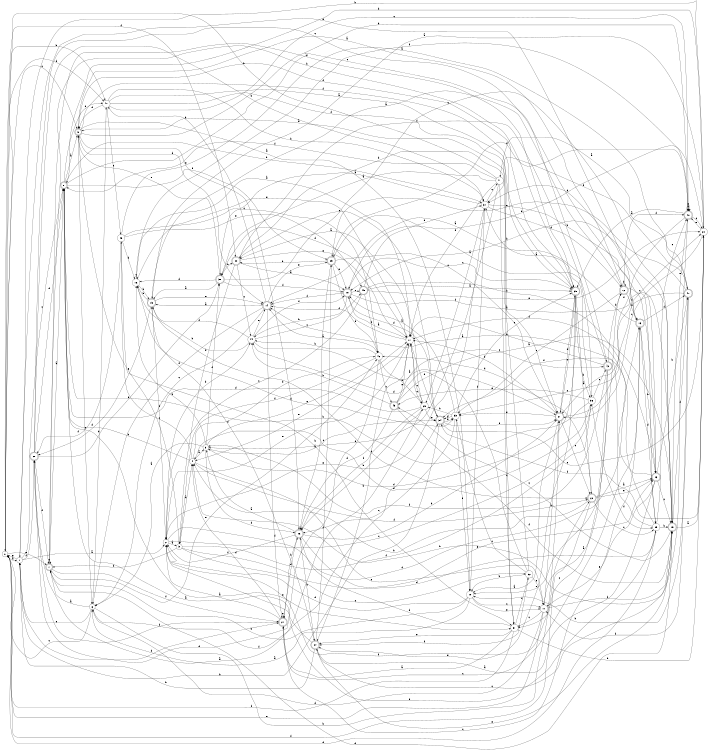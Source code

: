 digraph n40_8 {
__start0 [label="" shape="none"];

rankdir=LR;
size="8,5";

s0 [style="filled", color="black", fillcolor="white" shape="circle", label="0"];
s1 [style="filled", color="black", fillcolor="white" shape="circle", label="1"];
s2 [style="filled", color="black", fillcolor="white" shape="circle", label="2"];
s3 [style="filled", color="black", fillcolor="white" shape="circle", label="3"];
s4 [style="filled", color="black", fillcolor="white" shape="circle", label="4"];
s5 [style="filled", color="black", fillcolor="white" shape="circle", label="5"];
s6 [style="filled", color="black", fillcolor="white" shape="circle", label="6"];
s7 [style="rounded,filled", color="black", fillcolor="white" shape="doublecircle", label="7"];
s8 [style="rounded,filled", color="black", fillcolor="white" shape="doublecircle", label="8"];
s9 [style="rounded,filled", color="black", fillcolor="white" shape="doublecircle", label="9"];
s10 [style="filled", color="black", fillcolor="white" shape="circle", label="10"];
s11 [style="filled", color="black", fillcolor="white" shape="circle", label="11"];
s12 [style="rounded,filled", color="black", fillcolor="white" shape="doublecircle", label="12"];
s13 [style="rounded,filled", color="black", fillcolor="white" shape="doublecircle", label="13"];
s14 [style="rounded,filled", color="black", fillcolor="white" shape="doublecircle", label="14"];
s15 [style="rounded,filled", color="black", fillcolor="white" shape="doublecircle", label="15"];
s16 [style="filled", color="black", fillcolor="white" shape="circle", label="16"];
s17 [style="filled", color="black", fillcolor="white" shape="circle", label="17"];
s18 [style="rounded,filled", color="black", fillcolor="white" shape="doublecircle", label="18"];
s19 [style="rounded,filled", color="black", fillcolor="white" shape="doublecircle", label="19"];
s20 [style="filled", color="black", fillcolor="white" shape="circle", label="20"];
s21 [style="rounded,filled", color="black", fillcolor="white" shape="doublecircle", label="21"];
s22 [style="rounded,filled", color="black", fillcolor="white" shape="doublecircle", label="22"];
s23 [style="rounded,filled", color="black", fillcolor="white" shape="doublecircle", label="23"];
s24 [style="rounded,filled", color="black", fillcolor="white" shape="doublecircle", label="24"];
s25 [style="rounded,filled", color="black", fillcolor="white" shape="doublecircle", label="25"];
s26 [style="rounded,filled", color="black", fillcolor="white" shape="doublecircle", label="26"];
s27 [style="rounded,filled", color="black", fillcolor="white" shape="doublecircle", label="27"];
s28 [style="rounded,filled", color="black", fillcolor="white" shape="doublecircle", label="28"];
s29 [style="filled", color="black", fillcolor="white" shape="circle", label="29"];
s30 [style="rounded,filled", color="black", fillcolor="white" shape="doublecircle", label="30"];
s31 [style="filled", color="black", fillcolor="white" shape="circle", label="31"];
s32 [style="filled", color="black", fillcolor="white" shape="circle", label="32"];
s33 [style="filled", color="black", fillcolor="white" shape="circle", label="33"];
s34 [style="rounded,filled", color="black", fillcolor="white" shape="doublecircle", label="34"];
s35 [style="rounded,filled", color="black", fillcolor="white" shape="doublecircle", label="35"];
s36 [style="filled", color="black", fillcolor="white" shape="circle", label="36"];
s37 [style="filled", color="black", fillcolor="white" shape="circle", label="37"];
s38 [style="rounded,filled", color="black", fillcolor="white" shape="doublecircle", label="38"];
s39 [style="filled", color="black", fillcolor="white" shape="circle", label="39"];
s40 [style="rounded,filled", color="black", fillcolor="white" shape="doublecircle", label="40"];
s41 [style="filled", color="black", fillcolor="white" shape="circle", label="41"];
s42 [style="rounded,filled", color="black", fillcolor="white" shape="doublecircle", label="42"];
s43 [style="rounded,filled", color="black", fillcolor="white" shape="doublecircle", label="43"];
s44 [style="filled", color="black", fillcolor="white" shape="circle", label="44"];
s45 [style="rounded,filled", color="black", fillcolor="white" shape="doublecircle", label="45"];
s46 [style="filled", color="black", fillcolor="white" shape="circle", label="46"];
s47 [style="rounded,filled", color="black", fillcolor="white" shape="doublecircle", label="47"];
s48 [style="filled", color="black", fillcolor="white" shape="circle", label="48"];
s49 [style="filled", color="black", fillcolor="white" shape="circle", label="49"];
s0 -> s1 [label="a"];
s0 -> s48 [label="b"];
s0 -> s9 [label="c"];
s0 -> s48 [label="d"];
s0 -> s7 [label="e"];
s0 -> s30 [label="f"];
s1 -> s2 [label="a"];
s1 -> s20 [label="b"];
s1 -> s8 [label="c"];
s1 -> s27 [label="d"];
s1 -> s0 [label="e"];
s1 -> s28 [label="f"];
s2 -> s3 [label="a"];
s2 -> s44 [label="b"];
s2 -> s36 [label="c"];
s2 -> s13 [label="d"];
s2 -> s17 [label="e"];
s2 -> s22 [label="f"];
s3 -> s4 [label="a"];
s3 -> s7 [label="b"];
s3 -> s32 [label="c"];
s3 -> s39 [label="d"];
s3 -> s9 [label="e"];
s3 -> s36 [label="f"];
s4 -> s5 [label="a"];
s4 -> s8 [label="b"];
s4 -> s49 [label="c"];
s4 -> s46 [label="d"];
s4 -> s11 [label="e"];
s4 -> s22 [label="f"];
s5 -> s6 [label="a"];
s5 -> s16 [label="b"];
s5 -> s34 [label="c"];
s5 -> s26 [label="d"];
s5 -> s17 [label="e"];
s5 -> s38 [label="f"];
s6 -> s7 [label="a"];
s6 -> s21 [label="b"];
s6 -> s0 [label="c"];
s6 -> s48 [label="d"];
s6 -> s1 [label="e"];
s6 -> s34 [label="f"];
s7 -> s8 [label="a"];
s7 -> s35 [label="b"];
s7 -> s7 [label="c"];
s7 -> s35 [label="d"];
s7 -> s46 [label="e"];
s7 -> s27 [label="f"];
s8 -> s9 [label="a"];
s8 -> s37 [label="b"];
s8 -> s13 [label="c"];
s8 -> s48 [label="d"];
s8 -> s31 [label="e"];
s8 -> s25 [label="f"];
s9 -> s10 [label="a"];
s9 -> s40 [label="b"];
s9 -> s6 [label="c"];
s9 -> s14 [label="d"];
s9 -> s26 [label="e"];
s9 -> s35 [label="f"];
s10 -> s6 [label="a"];
s10 -> s7 [label="b"];
s10 -> s11 [label="c"];
s10 -> s2 [label="d"];
s10 -> s11 [label="e"];
s10 -> s37 [label="f"];
s11 -> s12 [label="a"];
s11 -> s21 [label="b"];
s11 -> s31 [label="c"];
s11 -> s6 [label="d"];
s11 -> s0 [label="e"];
s11 -> s19 [label="f"];
s12 -> s9 [label="a"];
s12 -> s13 [label="b"];
s12 -> s23 [label="c"];
s12 -> s12 [label="d"];
s12 -> s33 [label="e"];
s12 -> s40 [label="f"];
s13 -> s14 [label="a"];
s13 -> s23 [label="b"];
s13 -> s27 [label="c"];
s13 -> s39 [label="d"];
s13 -> s1 [label="e"];
s13 -> s47 [label="f"];
s14 -> s15 [label="a"];
s14 -> s48 [label="b"];
s14 -> s6 [label="c"];
s14 -> s6 [label="d"];
s14 -> s25 [label="e"];
s14 -> s27 [label="f"];
s15 -> s12 [label="a"];
s15 -> s16 [label="b"];
s15 -> s22 [label="c"];
s15 -> s28 [label="d"];
s15 -> s14 [label="e"];
s15 -> s2 [label="f"];
s16 -> s17 [label="a"];
s16 -> s15 [label="b"];
s16 -> s16 [label="c"];
s16 -> s33 [label="d"];
s16 -> s17 [label="e"];
s16 -> s40 [label="f"];
s17 -> s18 [label="a"];
s17 -> s24 [label="b"];
s17 -> s29 [label="c"];
s17 -> s38 [label="d"];
s17 -> s4 [label="e"];
s17 -> s14 [label="f"];
s18 -> s19 [label="a"];
s18 -> s44 [label="b"];
s18 -> s35 [label="c"];
s18 -> s34 [label="d"];
s18 -> s45 [label="e"];
s18 -> s14 [label="f"];
s19 -> s20 [label="a"];
s19 -> s18 [label="b"];
s19 -> s43 [label="c"];
s19 -> s7 [label="d"];
s19 -> s40 [label="e"];
s19 -> s47 [label="f"];
s20 -> s15 [label="a"];
s20 -> s8 [label="b"];
s20 -> s21 [label="c"];
s20 -> s18 [label="d"];
s20 -> s40 [label="e"];
s20 -> s34 [label="f"];
s21 -> s10 [label="a"];
s21 -> s17 [label="b"];
s21 -> s22 [label="c"];
s21 -> s35 [label="d"];
s21 -> s33 [label="e"];
s21 -> s20 [label="f"];
s22 -> s23 [label="a"];
s22 -> s4 [label="b"];
s22 -> s39 [label="c"];
s22 -> s46 [label="d"];
s22 -> s23 [label="e"];
s22 -> s0 [label="f"];
s23 -> s24 [label="a"];
s23 -> s47 [label="b"];
s23 -> s19 [label="c"];
s23 -> s37 [label="d"];
s23 -> s11 [label="e"];
s23 -> s34 [label="f"];
s24 -> s8 [label="a"];
s24 -> s1 [label="b"];
s24 -> s19 [label="c"];
s24 -> s15 [label="d"];
s24 -> s19 [label="e"];
s24 -> s25 [label="f"];
s25 -> s26 [label="a"];
s25 -> s30 [label="b"];
s25 -> s21 [label="c"];
s25 -> s40 [label="d"];
s25 -> s18 [label="e"];
s25 -> s46 [label="f"];
s26 -> s5 [label="a"];
s26 -> s21 [label="b"];
s26 -> s24 [label="c"];
s26 -> s27 [label="d"];
s26 -> s23 [label="e"];
s26 -> s2 [label="f"];
s27 -> s2 [label="a"];
s27 -> s26 [label="b"];
s27 -> s13 [label="c"];
s27 -> s4 [label="d"];
s27 -> s27 [label="e"];
s27 -> s28 [label="f"];
s28 -> s29 [label="a"];
s28 -> s37 [label="b"];
s28 -> s42 [label="c"];
s28 -> s8 [label="d"];
s28 -> s38 [label="e"];
s28 -> s7 [label="f"];
s29 -> s30 [label="a"];
s29 -> s26 [label="b"];
s29 -> s17 [label="c"];
s29 -> s8 [label="d"];
s29 -> s34 [label="e"];
s29 -> s26 [label="f"];
s30 -> s18 [label="a"];
s30 -> s31 [label="b"];
s30 -> s44 [label="c"];
s30 -> s3 [label="d"];
s30 -> s17 [label="e"];
s30 -> s36 [label="f"];
s31 -> s27 [label="a"];
s31 -> s20 [label="b"];
s31 -> s32 [label="c"];
s31 -> s26 [label="d"];
s31 -> s24 [label="e"];
s31 -> s0 [label="f"];
s32 -> s9 [label="a"];
s32 -> s10 [label="b"];
s32 -> s33 [label="c"];
s32 -> s44 [label="d"];
s32 -> s11 [label="e"];
s32 -> s24 [label="f"];
s33 -> s18 [label="a"];
s33 -> s29 [label="b"];
s33 -> s26 [label="c"];
s33 -> s34 [label="d"];
s33 -> s35 [label="e"];
s33 -> s10 [label="f"];
s34 -> s33 [label="a"];
s34 -> s1 [label="b"];
s34 -> s30 [label="c"];
s34 -> s17 [label="d"];
s34 -> s20 [label="e"];
s34 -> s21 [label="f"];
s35 -> s22 [label="a"];
s35 -> s36 [label="b"];
s35 -> s21 [label="c"];
s35 -> s5 [label="d"];
s35 -> s24 [label="e"];
s35 -> s9 [label="f"];
s36 -> s37 [label="a"];
s36 -> s8 [label="b"];
s36 -> s42 [label="c"];
s36 -> s4 [label="d"];
s36 -> s43 [label="e"];
s36 -> s39 [label="f"];
s37 -> s38 [label="a"];
s37 -> s39 [label="b"];
s37 -> s41 [label="c"];
s37 -> s12 [label="d"];
s37 -> s2 [label="e"];
s37 -> s29 [label="f"];
s38 -> s15 [label="a"];
s38 -> s30 [label="b"];
s38 -> s19 [label="c"];
s38 -> s16 [label="d"];
s38 -> s9 [label="e"];
s38 -> s18 [label="f"];
s39 -> s14 [label="a"];
s39 -> s19 [label="b"];
s39 -> s40 [label="c"];
s39 -> s0 [label="d"];
s39 -> s2 [label="e"];
s39 -> s17 [label="f"];
s40 -> s35 [label="a"];
s40 -> s4 [label="b"];
s40 -> s20 [label="c"];
s40 -> s40 [label="d"];
s40 -> s40 [label="e"];
s40 -> s21 [label="f"];
s41 -> s38 [label="a"];
s41 -> s0 [label="b"];
s41 -> s31 [label="c"];
s41 -> s17 [label="d"];
s41 -> s5 [label="e"];
s41 -> s8 [label="f"];
s42 -> s25 [label="a"];
s42 -> s17 [label="b"];
s42 -> s31 [label="c"];
s42 -> s12 [label="d"];
s42 -> s10 [label="e"];
s42 -> s5 [label="f"];
s43 -> s19 [label="a"];
s43 -> s44 [label="b"];
s43 -> s42 [label="c"];
s43 -> s26 [label="d"];
s43 -> s17 [label="e"];
s43 -> s19 [label="f"];
s44 -> s21 [label="a"];
s44 -> s16 [label="b"];
s44 -> s45 [label="c"];
s44 -> s15 [label="d"];
s44 -> s14 [label="e"];
s44 -> s18 [label="f"];
s45 -> s35 [label="a"];
s45 -> s23 [label="b"];
s45 -> s2 [label="c"];
s45 -> s37 [label="d"];
s45 -> s20 [label="e"];
s45 -> s46 [label="f"];
s46 -> s14 [label="a"];
s46 -> s44 [label="b"];
s46 -> s43 [label="c"];
s46 -> s28 [label="d"];
s46 -> s29 [label="e"];
s46 -> s3 [label="f"];
s47 -> s41 [label="a"];
s47 -> s10 [label="b"];
s47 -> s33 [label="c"];
s47 -> s37 [label="d"];
s47 -> s25 [label="e"];
s47 -> s11 [label="f"];
s48 -> s35 [label="a"];
s48 -> s37 [label="b"];
s48 -> s40 [label="c"];
s48 -> s9 [label="d"];
s48 -> s49 [label="e"];
s48 -> s21 [label="f"];
s49 -> s47 [label="a"];
s49 -> s31 [label="b"];
s49 -> s46 [label="c"];
s49 -> s16 [label="d"];
s49 -> s45 [label="e"];
s49 -> s28 [label="f"];

}